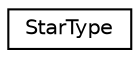digraph "Graphical Class Hierarchy"
{
 // LATEX_PDF_SIZE
  edge [fontname="Helvetica",fontsize="10",labelfontname="Helvetica",labelfontsize="10"];
  node [fontname="Helvetica",fontsize="10",shape=record];
  rankdir="LR";
  Node0 [label="StarType",height=0.2,width=0.4,color="black", fillcolor="white", style="filled",URL="$struct_star_type.html",tooltip="Atomic data class for stars with different masses."];
}
